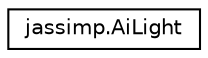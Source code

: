 digraph "Graphical Class Hierarchy"
{
  edge [fontname="Helvetica",fontsize="10",labelfontname="Helvetica",labelfontsize="10"];
  node [fontname="Helvetica",fontsize="10",shape=record];
  rankdir="LR";
  Node1 [label="jassimp.AiLight",height=0.2,width=0.4,color="black", fillcolor="white", style="filled",URL="$classjassimp_1_1_ai_light.html"];
}
